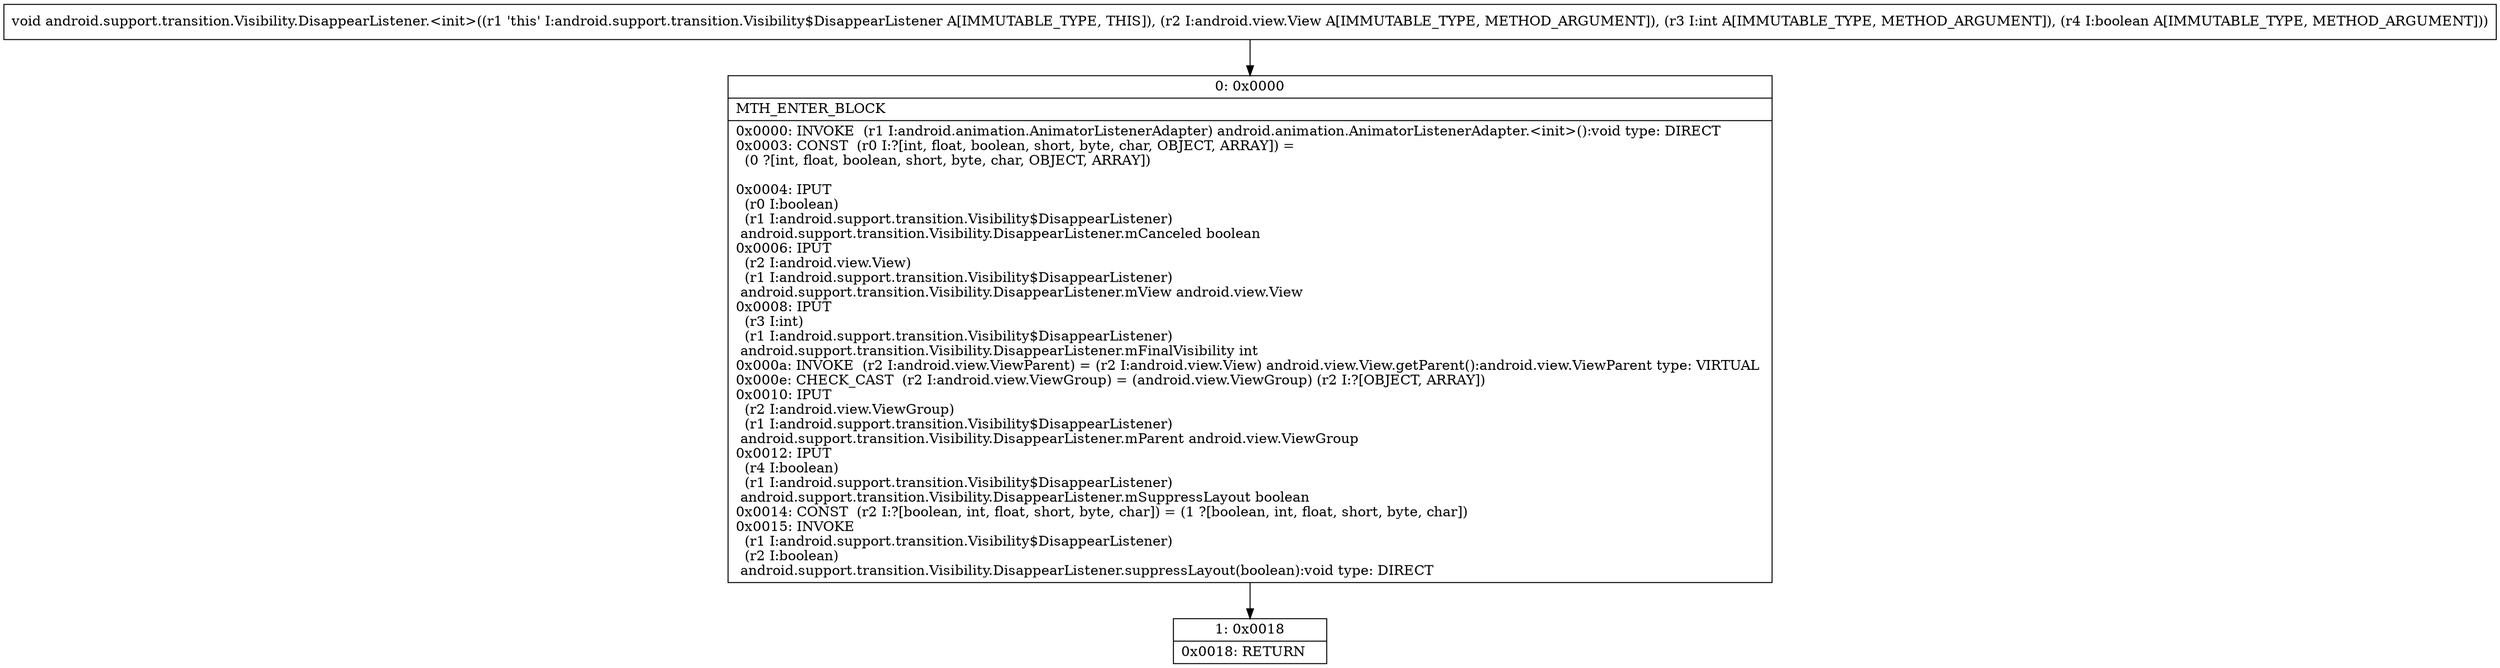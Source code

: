 digraph "CFG forandroid.support.transition.Visibility.DisappearListener.\<init\>(Landroid\/view\/View;IZ)V" {
Node_0 [shape=record,label="{0\:\ 0x0000|MTH_ENTER_BLOCK\l|0x0000: INVOKE  (r1 I:android.animation.AnimatorListenerAdapter) android.animation.AnimatorListenerAdapter.\<init\>():void type: DIRECT \l0x0003: CONST  (r0 I:?[int, float, boolean, short, byte, char, OBJECT, ARRAY]) = \l  (0 ?[int, float, boolean, short, byte, char, OBJECT, ARRAY])\l \l0x0004: IPUT  \l  (r0 I:boolean)\l  (r1 I:android.support.transition.Visibility$DisappearListener)\l android.support.transition.Visibility.DisappearListener.mCanceled boolean \l0x0006: IPUT  \l  (r2 I:android.view.View)\l  (r1 I:android.support.transition.Visibility$DisappearListener)\l android.support.transition.Visibility.DisappearListener.mView android.view.View \l0x0008: IPUT  \l  (r3 I:int)\l  (r1 I:android.support.transition.Visibility$DisappearListener)\l android.support.transition.Visibility.DisappearListener.mFinalVisibility int \l0x000a: INVOKE  (r2 I:android.view.ViewParent) = (r2 I:android.view.View) android.view.View.getParent():android.view.ViewParent type: VIRTUAL \l0x000e: CHECK_CAST  (r2 I:android.view.ViewGroup) = (android.view.ViewGroup) (r2 I:?[OBJECT, ARRAY]) \l0x0010: IPUT  \l  (r2 I:android.view.ViewGroup)\l  (r1 I:android.support.transition.Visibility$DisappearListener)\l android.support.transition.Visibility.DisappearListener.mParent android.view.ViewGroup \l0x0012: IPUT  \l  (r4 I:boolean)\l  (r1 I:android.support.transition.Visibility$DisappearListener)\l android.support.transition.Visibility.DisappearListener.mSuppressLayout boolean \l0x0014: CONST  (r2 I:?[boolean, int, float, short, byte, char]) = (1 ?[boolean, int, float, short, byte, char]) \l0x0015: INVOKE  \l  (r1 I:android.support.transition.Visibility$DisappearListener)\l  (r2 I:boolean)\l android.support.transition.Visibility.DisappearListener.suppressLayout(boolean):void type: DIRECT \l}"];
Node_1 [shape=record,label="{1\:\ 0x0018|0x0018: RETURN   \l}"];
MethodNode[shape=record,label="{void android.support.transition.Visibility.DisappearListener.\<init\>((r1 'this' I:android.support.transition.Visibility$DisappearListener A[IMMUTABLE_TYPE, THIS]), (r2 I:android.view.View A[IMMUTABLE_TYPE, METHOD_ARGUMENT]), (r3 I:int A[IMMUTABLE_TYPE, METHOD_ARGUMENT]), (r4 I:boolean A[IMMUTABLE_TYPE, METHOD_ARGUMENT])) }"];
MethodNode -> Node_0;
Node_0 -> Node_1;
}

